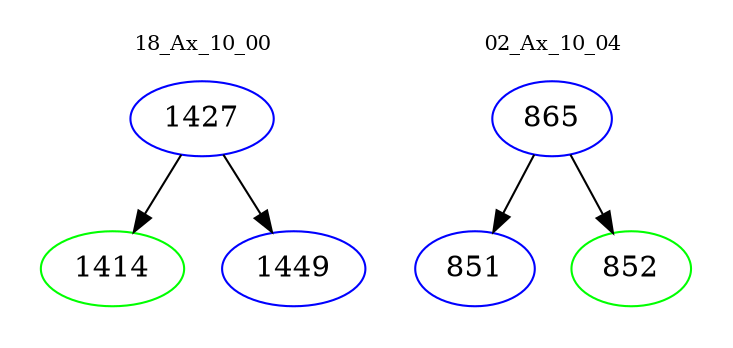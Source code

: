 digraph{
subgraph cluster_0 {
color = white
label = "18_Ax_10_00";
fontsize=10;
T0_1427 [label="1427", color="blue"]
T0_1427 -> T0_1414 [color="black"]
T0_1414 [label="1414", color="green"]
T0_1427 -> T0_1449 [color="black"]
T0_1449 [label="1449", color="blue"]
}
subgraph cluster_1 {
color = white
label = "02_Ax_10_04";
fontsize=10;
T1_865 [label="865", color="blue"]
T1_865 -> T1_851 [color="black"]
T1_851 [label="851", color="blue"]
T1_865 -> T1_852 [color="black"]
T1_852 [label="852", color="green"]
}
}
